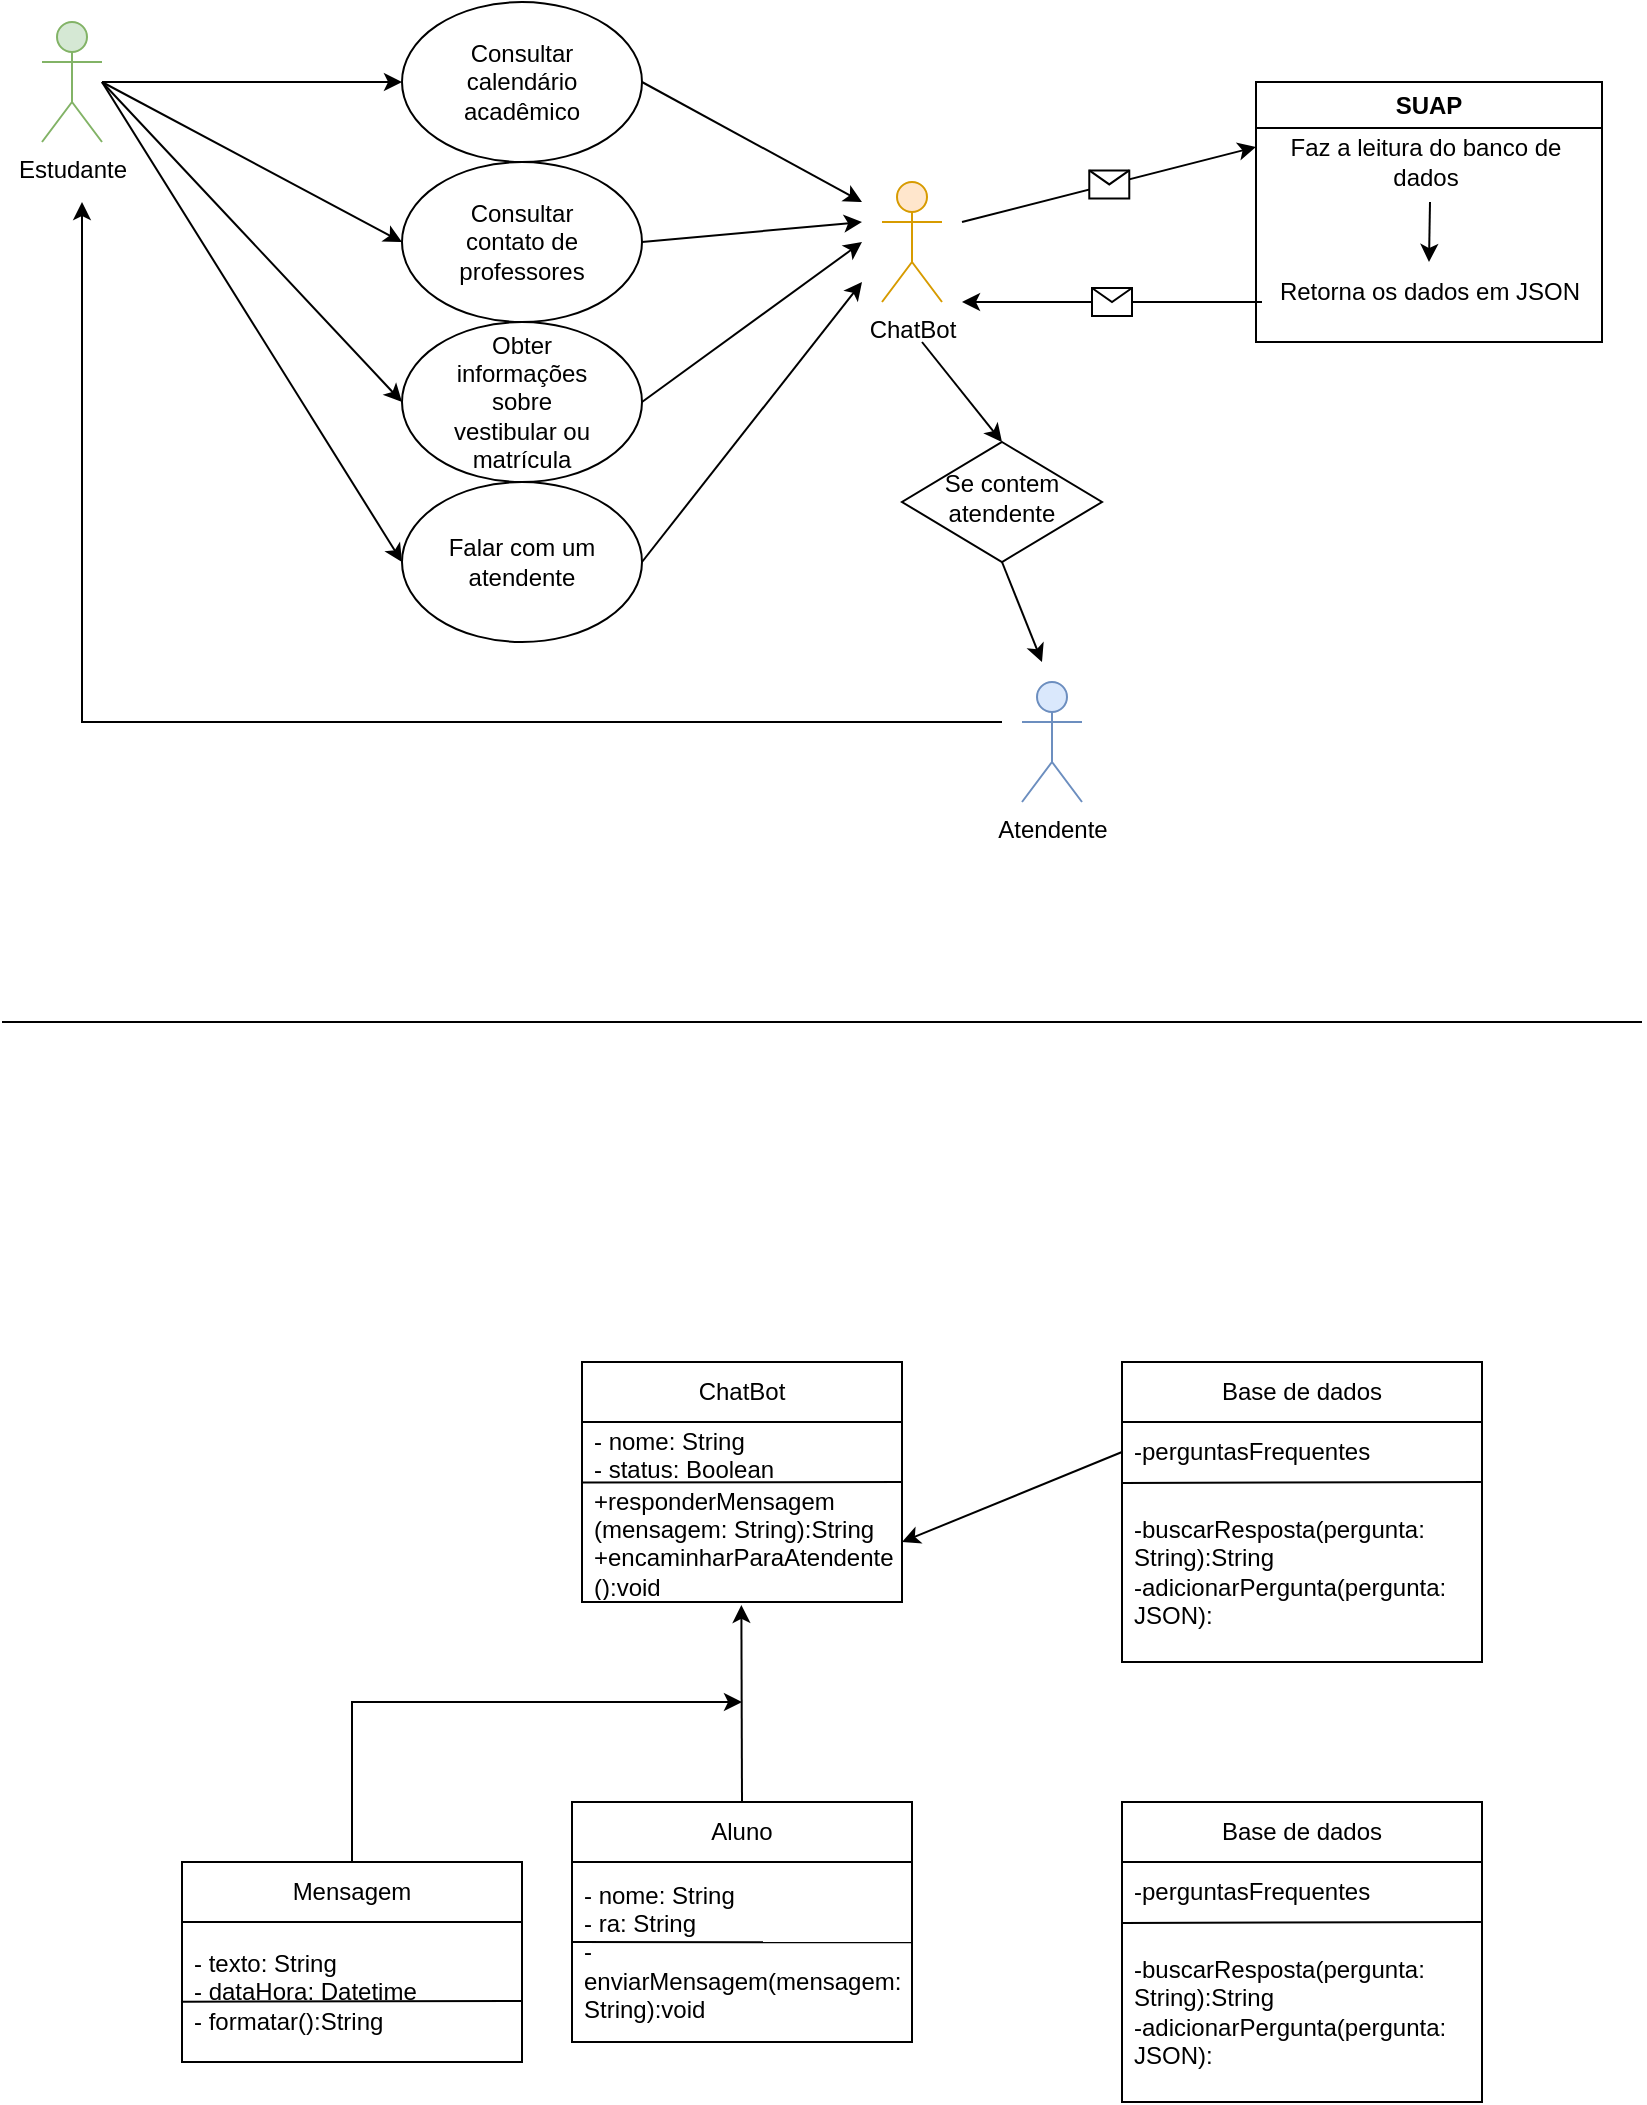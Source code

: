 <mxfile version="27.0.2">
  <diagram name="Página-1" id="9H2p1YK96EGHO1hDg4qJ">
    <mxGraphModel dx="646" dy="348" grid="1" gridSize="10" guides="1" tooltips="1" connect="1" arrows="1" fold="1" page="1" pageScale="1" pageWidth="827" pageHeight="1169" math="0" shadow="0">
      <root>
        <mxCell id="0" />
        <mxCell id="1" parent="0" />
        <mxCell id="1IMz-awUyQO1gc2ZHXrj-1" value="Estudante" style="shape=umlActor;verticalLabelPosition=bottom;verticalAlign=top;html=1;outlineConnect=0;fillColor=#d5e8d4;strokeColor=#82b366;shadow=0;" vertex="1" parent="1">
          <mxGeometry x="20" y="20" width="30" height="60" as="geometry" />
        </mxCell>
        <mxCell id="1IMz-awUyQO1gc2ZHXrj-4" value="" style="endArrow=classic;html=1;rounded=0;entryX=0;entryY=0.5;entryDx=0;entryDy=0;" edge="1" parent="1" source="1IMz-awUyQO1gc2ZHXrj-1" target="1IMz-awUyQO1gc2ZHXrj-2">
          <mxGeometry width="50" height="50" relative="1" as="geometry">
            <mxPoint x="380" y="180" as="sourcePoint" />
            <mxPoint x="430" y="130" as="targetPoint" />
          </mxGeometry>
        </mxCell>
        <mxCell id="1IMz-awUyQO1gc2ZHXrj-6" value="" style="group" vertex="1" connectable="0" parent="1">
          <mxGeometry x="200" y="10" width="120" height="80" as="geometry" />
        </mxCell>
        <mxCell id="1IMz-awUyQO1gc2ZHXrj-2" value="" style="ellipse;whiteSpace=wrap;html=1;" vertex="1" parent="1IMz-awUyQO1gc2ZHXrj-6">
          <mxGeometry width="120" height="80" as="geometry" />
        </mxCell>
        <mxCell id="1IMz-awUyQO1gc2ZHXrj-3" value="Consultar&lt;div&gt;calendário&lt;/div&gt;&lt;div&gt;acadêmico&lt;/div&gt;" style="text;html=1;align=center;verticalAlign=middle;whiteSpace=wrap;rounded=0;" vertex="1" parent="1IMz-awUyQO1gc2ZHXrj-6">
          <mxGeometry x="30" y="25" width="60" height="30" as="geometry" />
        </mxCell>
        <mxCell id="1IMz-awUyQO1gc2ZHXrj-7" value="" style="group" vertex="1" connectable="0" parent="1">
          <mxGeometry x="200" y="90" width="120" height="80" as="geometry" />
        </mxCell>
        <mxCell id="1IMz-awUyQO1gc2ZHXrj-8" value="" style="ellipse;whiteSpace=wrap;html=1;" vertex="1" parent="1IMz-awUyQO1gc2ZHXrj-7">
          <mxGeometry width="120" height="80" as="geometry" />
        </mxCell>
        <mxCell id="1IMz-awUyQO1gc2ZHXrj-9" value="Consultar&lt;div&gt;contato de&lt;/div&gt;&lt;div&gt;professores&lt;/div&gt;" style="text;html=1;align=center;verticalAlign=middle;whiteSpace=wrap;rounded=0;" vertex="1" parent="1IMz-awUyQO1gc2ZHXrj-7">
          <mxGeometry x="30" y="25" width="60" height="30" as="geometry" />
        </mxCell>
        <mxCell id="1IMz-awUyQO1gc2ZHXrj-10" value="" style="group" vertex="1" connectable="0" parent="1">
          <mxGeometry x="200" y="170" width="120" height="80" as="geometry" />
        </mxCell>
        <mxCell id="1IMz-awUyQO1gc2ZHXrj-11" value="" style="ellipse;whiteSpace=wrap;html=1;" vertex="1" parent="1IMz-awUyQO1gc2ZHXrj-10">
          <mxGeometry width="120" height="80" as="geometry" />
        </mxCell>
        <mxCell id="1IMz-awUyQO1gc2ZHXrj-12" value="Obter informações sobre vestibular ou matrícula" style="text;html=1;align=center;verticalAlign=middle;whiteSpace=wrap;rounded=0;" vertex="1" parent="1IMz-awUyQO1gc2ZHXrj-10">
          <mxGeometry x="20" y="25" width="80" height="30" as="geometry" />
        </mxCell>
        <mxCell id="1IMz-awUyQO1gc2ZHXrj-13" value="" style="endArrow=classic;html=1;rounded=0;entryX=0;entryY=0.5;entryDx=0;entryDy=0;" edge="1" parent="1" target="1IMz-awUyQO1gc2ZHXrj-8">
          <mxGeometry width="50" height="50" relative="1" as="geometry">
            <mxPoint x="50" y="50" as="sourcePoint" />
            <mxPoint x="430" y="130" as="targetPoint" />
          </mxGeometry>
        </mxCell>
        <mxCell id="1IMz-awUyQO1gc2ZHXrj-14" value="" style="endArrow=classic;html=1;rounded=0;entryX=0;entryY=0.5;entryDx=0;entryDy=0;" edge="1" parent="1" target="1IMz-awUyQO1gc2ZHXrj-11">
          <mxGeometry width="50" height="50" relative="1" as="geometry">
            <mxPoint x="50" y="50" as="sourcePoint" />
            <mxPoint x="130" y="230" as="targetPoint" />
          </mxGeometry>
        </mxCell>
        <mxCell id="1IMz-awUyQO1gc2ZHXrj-15" value="ChatBot" style="shape=umlActor;verticalLabelPosition=bottom;verticalAlign=top;html=1;outlineConnect=0;fillColor=#ffe6cc;strokeColor=#d79b00;" vertex="1" parent="1">
          <mxGeometry x="440" y="100" width="30" height="60" as="geometry" />
        </mxCell>
        <mxCell id="1IMz-awUyQO1gc2ZHXrj-16" value="" style="endArrow=classic;html=1;rounded=0;entryX=0;entryY=0.25;entryDx=0;entryDy=0;" edge="1" parent="1" target="1IMz-awUyQO1gc2ZHXrj-18">
          <mxGeometry relative="1" as="geometry">
            <mxPoint x="480" y="120" as="sourcePoint" />
            <mxPoint x="590" y="139.57" as="targetPoint" />
          </mxGeometry>
        </mxCell>
        <mxCell id="1IMz-awUyQO1gc2ZHXrj-17" value="" style="shape=message;html=1;outlineConnect=0;" vertex="1" parent="1IMz-awUyQO1gc2ZHXrj-16">
          <mxGeometry width="20" height="14" relative="1" as="geometry">
            <mxPoint x="-10" y="-7" as="offset" />
          </mxGeometry>
        </mxCell>
        <mxCell id="1IMz-awUyQO1gc2ZHXrj-18" value="SUAP" style="swimlane;whiteSpace=wrap;html=1;" vertex="1" parent="1">
          <mxGeometry x="627" y="50" width="173" height="130" as="geometry" />
        </mxCell>
        <mxCell id="1IMz-awUyQO1gc2ZHXrj-22" value="Faz a leitura do banco de dados" style="text;html=1;align=center;verticalAlign=middle;whiteSpace=wrap;rounded=0;" vertex="1" parent="1IMz-awUyQO1gc2ZHXrj-18">
          <mxGeometry y="25" width="170" height="30" as="geometry" />
        </mxCell>
        <mxCell id="1IMz-awUyQO1gc2ZHXrj-23" value="Retorna os dados em JSON" style="text;html=1;align=center;verticalAlign=middle;whiteSpace=wrap;rounded=0;" vertex="1" parent="1IMz-awUyQO1gc2ZHXrj-18">
          <mxGeometry x="1.5" y="90" width="170" height="30" as="geometry" />
        </mxCell>
        <mxCell id="1IMz-awUyQO1gc2ZHXrj-27" value="" style="endArrow=classic;html=1;rounded=0;entryX=0.5;entryY=0;entryDx=0;entryDy=0;" edge="1" parent="1IMz-awUyQO1gc2ZHXrj-18" target="1IMz-awUyQO1gc2ZHXrj-23">
          <mxGeometry width="50" height="50" relative="1" as="geometry">
            <mxPoint x="87" y="60" as="sourcePoint" />
            <mxPoint x="93" y="60" as="targetPoint" />
          </mxGeometry>
        </mxCell>
        <mxCell id="1IMz-awUyQO1gc2ZHXrj-20" value="" style="endArrow=classic;html=1;rounded=0;" edge="1" parent="1">
          <mxGeometry relative="1" as="geometry">
            <mxPoint x="630" y="160" as="sourcePoint" />
            <mxPoint x="480" y="160" as="targetPoint" />
          </mxGeometry>
        </mxCell>
        <mxCell id="1IMz-awUyQO1gc2ZHXrj-21" value="" style="shape=message;html=1;outlineConnect=0;" vertex="1" parent="1IMz-awUyQO1gc2ZHXrj-20">
          <mxGeometry width="20" height="14" relative="1" as="geometry">
            <mxPoint x="-10" y="-7" as="offset" />
          </mxGeometry>
        </mxCell>
        <mxCell id="1IMz-awUyQO1gc2ZHXrj-24" value="" style="endArrow=classic;html=1;rounded=0;exitX=1;exitY=0.5;exitDx=0;exitDy=0;" edge="1" parent="1" source="1IMz-awUyQO1gc2ZHXrj-11">
          <mxGeometry width="50" height="50" relative="1" as="geometry">
            <mxPoint x="340" y="220" as="sourcePoint" />
            <mxPoint x="430" y="130" as="targetPoint" />
          </mxGeometry>
        </mxCell>
        <mxCell id="1IMz-awUyQO1gc2ZHXrj-25" value="" style="endArrow=classic;html=1;rounded=0;exitX=1;exitY=0.5;exitDx=0;exitDy=0;" edge="1" parent="1" source="1IMz-awUyQO1gc2ZHXrj-8">
          <mxGeometry width="50" height="50" relative="1" as="geometry">
            <mxPoint x="340" y="130" as="sourcePoint" />
            <mxPoint x="430" y="120" as="targetPoint" />
          </mxGeometry>
        </mxCell>
        <mxCell id="1IMz-awUyQO1gc2ZHXrj-26" value="" style="endArrow=classic;html=1;rounded=0;exitX=1;exitY=0.5;exitDx=0;exitDy=0;" edge="1" parent="1" source="1IMz-awUyQO1gc2ZHXrj-2">
          <mxGeometry width="50" height="50" relative="1" as="geometry">
            <mxPoint x="360" y="110" as="sourcePoint" />
            <mxPoint x="430" y="110" as="targetPoint" />
          </mxGeometry>
        </mxCell>
        <mxCell id="1IMz-awUyQO1gc2ZHXrj-30" value="Atendente" style="shape=umlActor;verticalLabelPosition=bottom;verticalAlign=top;html=1;outlineConnect=0;fillColor=#dae8fc;strokeColor=#6c8ebf;" vertex="1" parent="1">
          <mxGeometry x="510" y="350" width="30" height="60" as="geometry" />
        </mxCell>
        <mxCell id="1IMz-awUyQO1gc2ZHXrj-35" value="" style="endArrow=classic;html=1;rounded=0;" edge="1" parent="1">
          <mxGeometry width="50" height="50" relative="1" as="geometry">
            <mxPoint x="500" y="370" as="sourcePoint" />
            <mxPoint x="40" y="110" as="targetPoint" />
            <Array as="points">
              <mxPoint x="40" y="370" />
            </Array>
          </mxGeometry>
        </mxCell>
        <mxCell id="1IMz-awUyQO1gc2ZHXrj-38" value="" style="group" vertex="1" connectable="0" parent="1">
          <mxGeometry x="450" y="230" width="100" height="60" as="geometry" />
        </mxCell>
        <mxCell id="1IMz-awUyQO1gc2ZHXrj-36" value="" style="rhombus;whiteSpace=wrap;html=1;" vertex="1" parent="1IMz-awUyQO1gc2ZHXrj-38">
          <mxGeometry width="100" height="60" as="geometry" />
        </mxCell>
        <mxCell id="1IMz-awUyQO1gc2ZHXrj-37" value="Se contem atendente" style="text;html=1;align=center;verticalAlign=middle;whiteSpace=wrap;rounded=0;" vertex="1" parent="1IMz-awUyQO1gc2ZHXrj-38">
          <mxGeometry x="20" y="12.5" width="60" height="30" as="geometry" />
        </mxCell>
        <mxCell id="1IMz-awUyQO1gc2ZHXrj-39" value="" style="endArrow=classic;html=1;rounded=0;" edge="1" parent="1">
          <mxGeometry width="50" height="50" relative="1" as="geometry">
            <mxPoint x="500" y="290" as="sourcePoint" />
            <mxPoint x="520" y="340" as="targetPoint" />
          </mxGeometry>
        </mxCell>
        <mxCell id="1IMz-awUyQO1gc2ZHXrj-40" value="" style="endArrow=classic;html=1;rounded=0;entryX=0.5;entryY=0;entryDx=0;entryDy=0;" edge="1" parent="1" target="1IMz-awUyQO1gc2ZHXrj-36">
          <mxGeometry width="50" height="50" relative="1" as="geometry">
            <mxPoint x="460" y="180" as="sourcePoint" />
            <mxPoint x="430" y="200" as="targetPoint" />
          </mxGeometry>
        </mxCell>
        <mxCell id="1IMz-awUyQO1gc2ZHXrj-41" value="" style="group" vertex="1" connectable="0" parent="1">
          <mxGeometry x="200" y="250" width="120" height="80" as="geometry" />
        </mxCell>
        <mxCell id="1IMz-awUyQO1gc2ZHXrj-42" value="" style="ellipse;whiteSpace=wrap;html=1;" vertex="1" parent="1IMz-awUyQO1gc2ZHXrj-41">
          <mxGeometry width="120" height="80" as="geometry" />
        </mxCell>
        <mxCell id="1IMz-awUyQO1gc2ZHXrj-43" value="Falar com um atendente" style="text;html=1;align=center;verticalAlign=middle;whiteSpace=wrap;rounded=0;" vertex="1" parent="1IMz-awUyQO1gc2ZHXrj-41">
          <mxGeometry x="20" y="25" width="80" height="30" as="geometry" />
        </mxCell>
        <mxCell id="1IMz-awUyQO1gc2ZHXrj-45" value="" style="endArrow=classic;html=1;rounded=0;exitX=1;exitY=0.5;exitDx=0;exitDy=0;" edge="1" parent="1" source="1IMz-awUyQO1gc2ZHXrj-42">
          <mxGeometry width="50" height="50" relative="1" as="geometry">
            <mxPoint x="330" y="320" as="sourcePoint" />
            <mxPoint x="430" y="150" as="targetPoint" />
          </mxGeometry>
        </mxCell>
        <mxCell id="1IMz-awUyQO1gc2ZHXrj-46" value="" style="endArrow=classic;html=1;rounded=0;entryX=0;entryY=0.5;entryDx=0;entryDy=0;" edge="1" parent="1" target="1IMz-awUyQO1gc2ZHXrj-42">
          <mxGeometry width="50" height="50" relative="1" as="geometry">
            <mxPoint x="50" y="50" as="sourcePoint" />
            <mxPoint x="150" y="250" as="targetPoint" />
          </mxGeometry>
        </mxCell>
        <mxCell id="1IMz-awUyQO1gc2ZHXrj-47" value="" style="endArrow=none;html=1;rounded=0;" edge="1" parent="1">
          <mxGeometry width="50" height="50" relative="1" as="geometry">
            <mxPoint y="520" as="sourcePoint" />
            <mxPoint x="820" y="520" as="targetPoint" />
          </mxGeometry>
        </mxCell>
        <mxCell id="1IMz-awUyQO1gc2ZHXrj-48" value="ChatBot" style="swimlane;fontStyle=0;childLayout=stackLayout;horizontal=1;startSize=30;horizontalStack=0;resizeParent=1;resizeParentMax=0;resizeLast=0;collapsible=1;marginBottom=0;whiteSpace=wrap;html=1;" vertex="1" parent="1">
          <mxGeometry x="290" y="690" width="160" height="120" as="geometry" />
        </mxCell>
        <mxCell id="1IMz-awUyQO1gc2ZHXrj-49" value="- nome: String&lt;div&gt;- status: Boolean&lt;/div&gt;" style="text;strokeColor=none;fillColor=none;align=left;verticalAlign=middle;spacingLeft=4;spacingRight=4;overflow=hidden;points=[[0,0.5],[1,0.5]];portConstraint=eastwest;rotatable=0;whiteSpace=wrap;html=1;" vertex="1" parent="1IMz-awUyQO1gc2ZHXrj-48">
          <mxGeometry y="30" width="160" height="30" as="geometry" />
        </mxCell>
        <mxCell id="1IMz-awUyQO1gc2ZHXrj-51" value="+responderMensagem&lt;div&gt;(mensagem: String):String&lt;/div&gt;&lt;div&gt;+encaminharParaAtendente ():void&lt;/div&gt;" style="text;strokeColor=none;fillColor=none;align=left;verticalAlign=middle;spacingLeft=4;spacingRight=4;overflow=hidden;points=[[0,0.5],[1,0.5]];portConstraint=eastwest;rotatable=0;whiteSpace=wrap;html=1;" vertex="1" parent="1IMz-awUyQO1gc2ZHXrj-48">
          <mxGeometry y="60" width="160" height="60" as="geometry" />
        </mxCell>
        <mxCell id="1IMz-awUyQO1gc2ZHXrj-52" value="" style="endArrow=none;html=1;rounded=0;exitX=0.002;exitY=0.005;exitDx=0;exitDy=0;exitPerimeter=0;entryX=0.997;entryY=1.002;entryDx=0;entryDy=0;entryPerimeter=0;" edge="1" parent="1IMz-awUyQO1gc2ZHXrj-48" source="1IMz-awUyQO1gc2ZHXrj-51" target="1IMz-awUyQO1gc2ZHXrj-49">
          <mxGeometry width="50" height="50" relative="1" as="geometry">
            <mxPoint x="-80" y="110" as="sourcePoint" />
            <mxPoint x="-30" y="60" as="targetPoint" />
          </mxGeometry>
        </mxCell>
        <mxCell id="1IMz-awUyQO1gc2ZHXrj-53" value="Base de dados" style="swimlane;fontStyle=0;childLayout=stackLayout;horizontal=1;startSize=30;horizontalStack=0;resizeParent=1;resizeParentMax=0;resizeLast=0;collapsible=1;marginBottom=0;whiteSpace=wrap;html=1;" vertex="1" parent="1">
          <mxGeometry x="560" y="690" width="180" height="150" as="geometry" />
        </mxCell>
        <mxCell id="1IMz-awUyQO1gc2ZHXrj-54" value="-perguntasFrequentes" style="text;strokeColor=none;fillColor=none;align=left;verticalAlign=middle;spacingLeft=4;spacingRight=4;overflow=hidden;points=[[0,0.5],[1,0.5]];portConstraint=eastwest;rotatable=0;whiteSpace=wrap;html=1;" vertex="1" parent="1IMz-awUyQO1gc2ZHXrj-53">
          <mxGeometry y="30" width="180" height="30" as="geometry" />
        </mxCell>
        <mxCell id="1IMz-awUyQO1gc2ZHXrj-55" value="-buscarResposta(pergunta: String):String&lt;div&gt;-adicionarPergunta(pergunta: JSON):&lt;/div&gt;" style="text;strokeColor=none;fillColor=none;align=left;verticalAlign=middle;spacingLeft=4;spacingRight=4;overflow=hidden;points=[[0,0.5],[1,0.5]];portConstraint=eastwest;rotatable=0;whiteSpace=wrap;html=1;" vertex="1" parent="1IMz-awUyQO1gc2ZHXrj-53">
          <mxGeometry y="60" width="180" height="90" as="geometry" />
        </mxCell>
        <mxCell id="1IMz-awUyQO1gc2ZHXrj-56" value="" style="endArrow=none;html=1;rounded=0;exitX=0.002;exitY=0.005;exitDx=0;exitDy=0;exitPerimeter=0;entryX=0.997;entryY=1.002;entryDx=0;entryDy=0;entryPerimeter=0;" edge="1" parent="1IMz-awUyQO1gc2ZHXrj-53" source="1IMz-awUyQO1gc2ZHXrj-55" target="1IMz-awUyQO1gc2ZHXrj-54">
          <mxGeometry width="50" height="50" relative="1" as="geometry">
            <mxPoint x="-80" y="110" as="sourcePoint" />
            <mxPoint x="-30" y="60" as="targetPoint" />
          </mxGeometry>
        </mxCell>
        <mxCell id="1IMz-awUyQO1gc2ZHXrj-57" value="Aluno" style="swimlane;fontStyle=0;childLayout=stackLayout;horizontal=1;startSize=30;horizontalStack=0;resizeParent=1;resizeParentMax=0;resizeLast=0;collapsible=1;marginBottom=0;whiteSpace=wrap;html=1;" vertex="1" parent="1">
          <mxGeometry x="285" y="910" width="170" height="120" as="geometry" />
        </mxCell>
        <mxCell id="1IMz-awUyQO1gc2ZHXrj-60" value="" style="endArrow=none;html=1;rounded=0;entryX=1;entryY=0.446;entryDx=0;entryDy=0;entryPerimeter=0;" edge="1" parent="1IMz-awUyQO1gc2ZHXrj-57" target="1IMz-awUyQO1gc2ZHXrj-58">
          <mxGeometry width="50" height="50" relative="1" as="geometry">
            <mxPoint y="70" as="sourcePoint" />
            <mxPoint x="180" y="70" as="targetPoint" />
          </mxGeometry>
        </mxCell>
        <mxCell id="1IMz-awUyQO1gc2ZHXrj-58" value="- nome: String&lt;div&gt;- ra: String&lt;/div&gt;&lt;div&gt;-enviarMensagem(mensagem: String):void&lt;/div&gt;" style="text;strokeColor=none;fillColor=none;align=left;verticalAlign=middle;spacingLeft=4;spacingRight=4;overflow=hidden;points=[[0,0.5],[1,0.5]];portConstraint=eastwest;rotatable=0;whiteSpace=wrap;html=1;" vertex="1" parent="1IMz-awUyQO1gc2ZHXrj-57">
          <mxGeometry y="30" width="170" height="90" as="geometry" />
        </mxCell>
        <mxCell id="1IMz-awUyQO1gc2ZHXrj-62" value="" style="endArrow=classic;html=1;rounded=0;exitX=0.5;exitY=0;exitDx=0;exitDy=0;entryX=0.498;entryY=1.024;entryDx=0;entryDy=0;entryPerimeter=0;" edge="1" parent="1" source="1IMz-awUyQO1gc2ZHXrj-57" target="1IMz-awUyQO1gc2ZHXrj-51">
          <mxGeometry width="50" height="50" relative="1" as="geometry">
            <mxPoint x="320" y="900" as="sourcePoint" />
            <mxPoint x="370" y="850" as="targetPoint" />
          </mxGeometry>
        </mxCell>
        <mxCell id="1IMz-awUyQO1gc2ZHXrj-63" value="" style="endArrow=classic;html=1;rounded=0;entryX=1;entryY=0.5;entryDx=0;entryDy=0;exitX=0;exitY=0.5;exitDx=0;exitDy=0;" edge="1" parent="1" source="1IMz-awUyQO1gc2ZHXrj-54" target="1IMz-awUyQO1gc2ZHXrj-51">
          <mxGeometry width="50" height="50" relative="1" as="geometry">
            <mxPoint x="500" y="930" as="sourcePoint" />
            <mxPoint x="550" y="880" as="targetPoint" />
          </mxGeometry>
        </mxCell>
        <mxCell id="1IMz-awUyQO1gc2ZHXrj-64" value="Base de dados" style="swimlane;fontStyle=0;childLayout=stackLayout;horizontal=1;startSize=30;horizontalStack=0;resizeParent=1;resizeParentMax=0;resizeLast=0;collapsible=1;marginBottom=0;whiteSpace=wrap;html=1;" vertex="1" parent="1">
          <mxGeometry x="560" y="910" width="180" height="150" as="geometry" />
        </mxCell>
        <mxCell id="1IMz-awUyQO1gc2ZHXrj-65" value="-perguntasFrequentes" style="text;strokeColor=none;fillColor=none;align=left;verticalAlign=middle;spacingLeft=4;spacingRight=4;overflow=hidden;points=[[0,0.5],[1,0.5]];portConstraint=eastwest;rotatable=0;whiteSpace=wrap;html=1;" vertex="1" parent="1IMz-awUyQO1gc2ZHXrj-64">
          <mxGeometry y="30" width="180" height="30" as="geometry" />
        </mxCell>
        <mxCell id="1IMz-awUyQO1gc2ZHXrj-66" value="-buscarResposta(pergunta: String):String&lt;div&gt;-adicionarPergunta(pergunta: JSON):&lt;/div&gt;" style="text;strokeColor=none;fillColor=none;align=left;verticalAlign=middle;spacingLeft=4;spacingRight=4;overflow=hidden;points=[[0,0.5],[1,0.5]];portConstraint=eastwest;rotatable=0;whiteSpace=wrap;html=1;" vertex="1" parent="1IMz-awUyQO1gc2ZHXrj-64">
          <mxGeometry y="60" width="180" height="90" as="geometry" />
        </mxCell>
        <mxCell id="1IMz-awUyQO1gc2ZHXrj-67" value="" style="endArrow=none;html=1;rounded=0;exitX=0.002;exitY=0.005;exitDx=0;exitDy=0;exitPerimeter=0;entryX=0.997;entryY=1.002;entryDx=0;entryDy=0;entryPerimeter=0;" edge="1" parent="1IMz-awUyQO1gc2ZHXrj-64" source="1IMz-awUyQO1gc2ZHXrj-66" target="1IMz-awUyQO1gc2ZHXrj-65">
          <mxGeometry width="50" height="50" relative="1" as="geometry">
            <mxPoint x="-80" y="110" as="sourcePoint" />
            <mxPoint x="-30" y="60" as="targetPoint" />
          </mxGeometry>
        </mxCell>
        <mxCell id="1IMz-awUyQO1gc2ZHXrj-68" value="Mensagem" style="swimlane;fontStyle=0;childLayout=stackLayout;horizontal=1;startSize=30;horizontalStack=0;resizeParent=1;resizeParentMax=0;resizeLast=0;collapsible=1;marginBottom=0;whiteSpace=wrap;html=1;" vertex="1" parent="1">
          <mxGeometry x="90" y="940" width="170" height="100" as="geometry" />
        </mxCell>
        <mxCell id="1IMz-awUyQO1gc2ZHXrj-69" value="" style="endArrow=none;html=1;rounded=0;exitX=-0.003;exitY=0.569;exitDx=0;exitDy=0;exitPerimeter=0;entryX=0.999;entryY=0.564;entryDx=0;entryDy=0;entryPerimeter=0;" edge="1" parent="1IMz-awUyQO1gc2ZHXrj-68" target="1IMz-awUyQO1gc2ZHXrj-70" source="1IMz-awUyQO1gc2ZHXrj-70">
          <mxGeometry width="50" height="50" relative="1" as="geometry">
            <mxPoint x="-10" y="70" as="sourcePoint" />
            <mxPoint x="180" y="70" as="targetPoint" />
          </mxGeometry>
        </mxCell>
        <mxCell id="1IMz-awUyQO1gc2ZHXrj-70" value="- texto: String&lt;div&gt;- dataHora: Datetime&lt;/div&gt;&lt;div&gt;- formatar():String&lt;/div&gt;" style="text;strokeColor=none;fillColor=none;align=left;verticalAlign=middle;spacingLeft=4;spacingRight=4;overflow=hidden;points=[[0,0.5],[1,0.5]];portConstraint=eastwest;rotatable=0;whiteSpace=wrap;html=1;" vertex="1" parent="1IMz-awUyQO1gc2ZHXrj-68">
          <mxGeometry y="30" width="170" height="70" as="geometry" />
        </mxCell>
        <mxCell id="1IMz-awUyQO1gc2ZHXrj-71" value="" style="endArrow=classic;html=1;rounded=0;exitX=0.5;exitY=0;exitDx=0;exitDy=0;" edge="1" parent="1" source="1IMz-awUyQO1gc2ZHXrj-68">
          <mxGeometry width="50" height="50" relative="1" as="geometry">
            <mxPoint x="160" y="900" as="sourcePoint" />
            <mxPoint x="370" y="860" as="targetPoint" />
            <Array as="points">
              <mxPoint x="175" y="860" />
            </Array>
          </mxGeometry>
        </mxCell>
      </root>
    </mxGraphModel>
  </diagram>
</mxfile>
